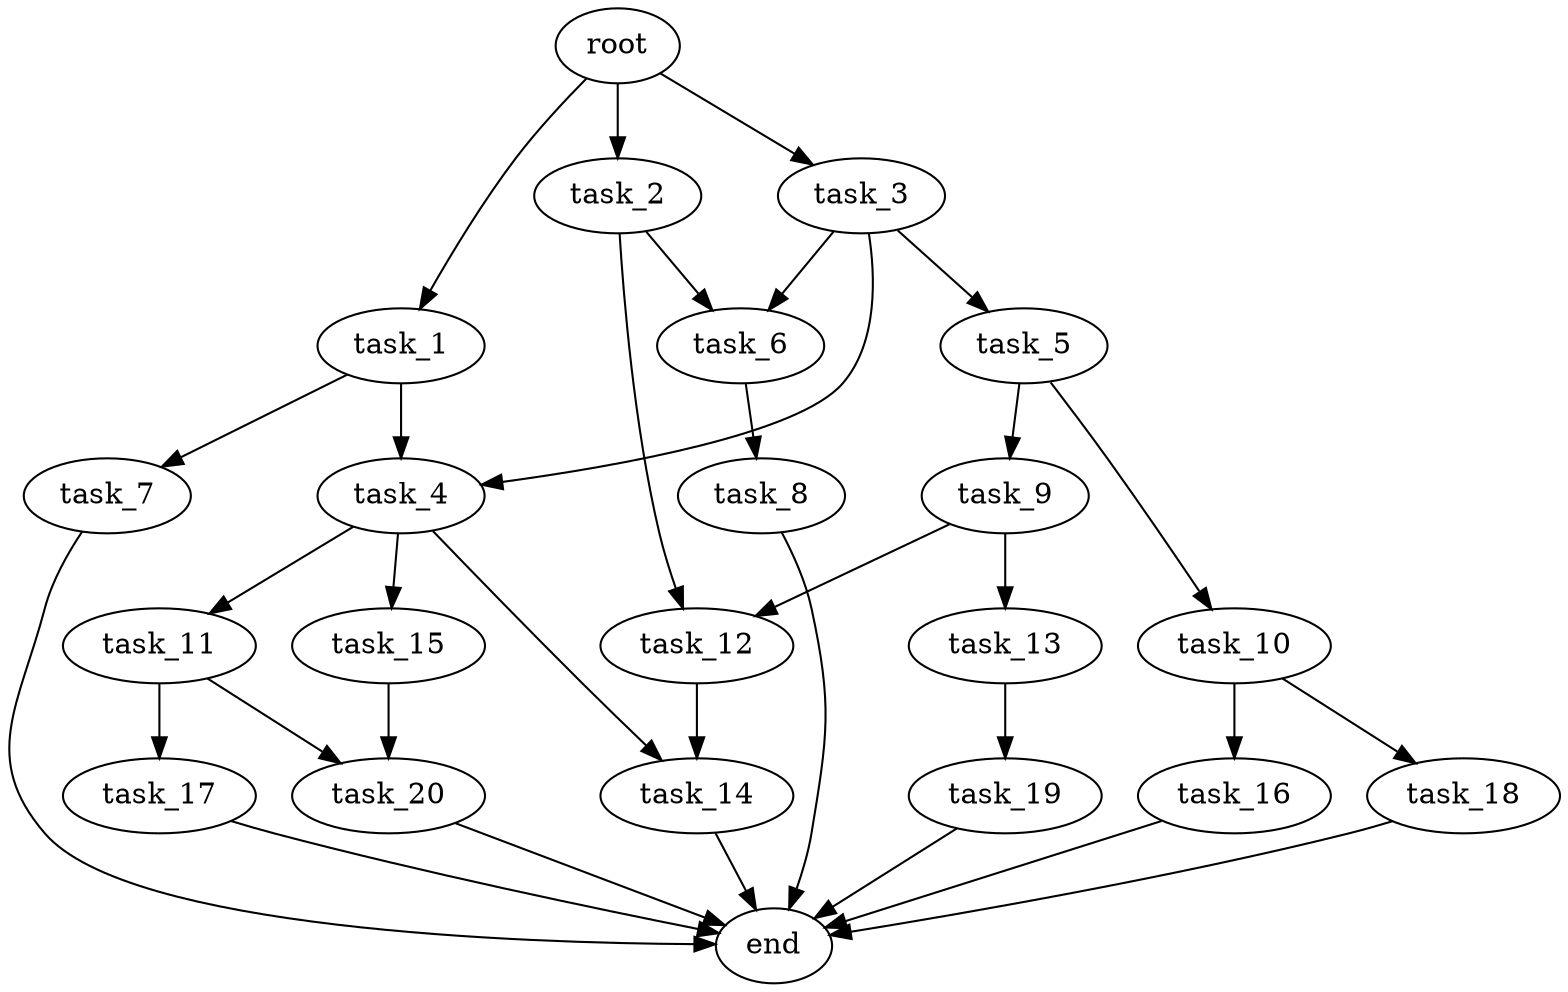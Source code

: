 digraph G {
  root [size="0.000000e+00"];
  task_1 [size="1.060163e+10"];
  task_2 [size="5.389450e+09"];
  task_3 [size="4.265231e+10"];
  task_4 [size="1.790651e+10"];
  task_5 [size="5.961618e+10"];
  task_6 [size="5.927969e+10"];
  task_7 [size="8.361908e+10"];
  task_8 [size="6.993956e+10"];
  task_9 [size="6.163537e+10"];
  task_10 [size="3.125094e+10"];
  task_11 [size="8.174602e+10"];
  task_12 [size="7.129274e+10"];
  task_13 [size="6.709032e+10"];
  task_14 [size="5.335316e+10"];
  task_15 [size="9.736845e+10"];
  task_16 [size="7.557674e+10"];
  task_17 [size="4.657488e+10"];
  task_18 [size="1.318821e+10"];
  task_19 [size="8.128697e+10"];
  task_20 [size="9.196971e+10"];
  end [size="0.000000e+00"];

  root -> task_1 [size="1.000000e-12"];
  root -> task_2 [size="1.000000e-12"];
  root -> task_3 [size="1.000000e-12"];
  task_1 -> task_4 [size="8.953255e+07"];
  task_1 -> task_7 [size="8.361908e+08"];
  task_2 -> task_6 [size="2.963985e+08"];
  task_2 -> task_12 [size="3.564637e+08"];
  task_3 -> task_4 [size="8.953255e+07"];
  task_3 -> task_5 [size="5.961618e+08"];
  task_3 -> task_6 [size="2.963985e+08"];
  task_4 -> task_11 [size="8.174602e+08"];
  task_4 -> task_14 [size="2.667658e+08"];
  task_4 -> task_15 [size="9.736845e+08"];
  task_5 -> task_9 [size="6.163537e+08"];
  task_5 -> task_10 [size="3.125094e+08"];
  task_6 -> task_8 [size="6.993956e+08"];
  task_7 -> end [size="1.000000e-12"];
  task_8 -> end [size="1.000000e-12"];
  task_9 -> task_12 [size="3.564637e+08"];
  task_9 -> task_13 [size="6.709032e+08"];
  task_10 -> task_16 [size="7.557674e+08"];
  task_10 -> task_18 [size="1.318821e+08"];
  task_11 -> task_17 [size="4.657488e+08"];
  task_11 -> task_20 [size="4.598485e+08"];
  task_12 -> task_14 [size="2.667658e+08"];
  task_13 -> task_19 [size="8.128697e+08"];
  task_14 -> end [size="1.000000e-12"];
  task_15 -> task_20 [size="4.598485e+08"];
  task_16 -> end [size="1.000000e-12"];
  task_17 -> end [size="1.000000e-12"];
  task_18 -> end [size="1.000000e-12"];
  task_19 -> end [size="1.000000e-12"];
  task_20 -> end [size="1.000000e-12"];
}
